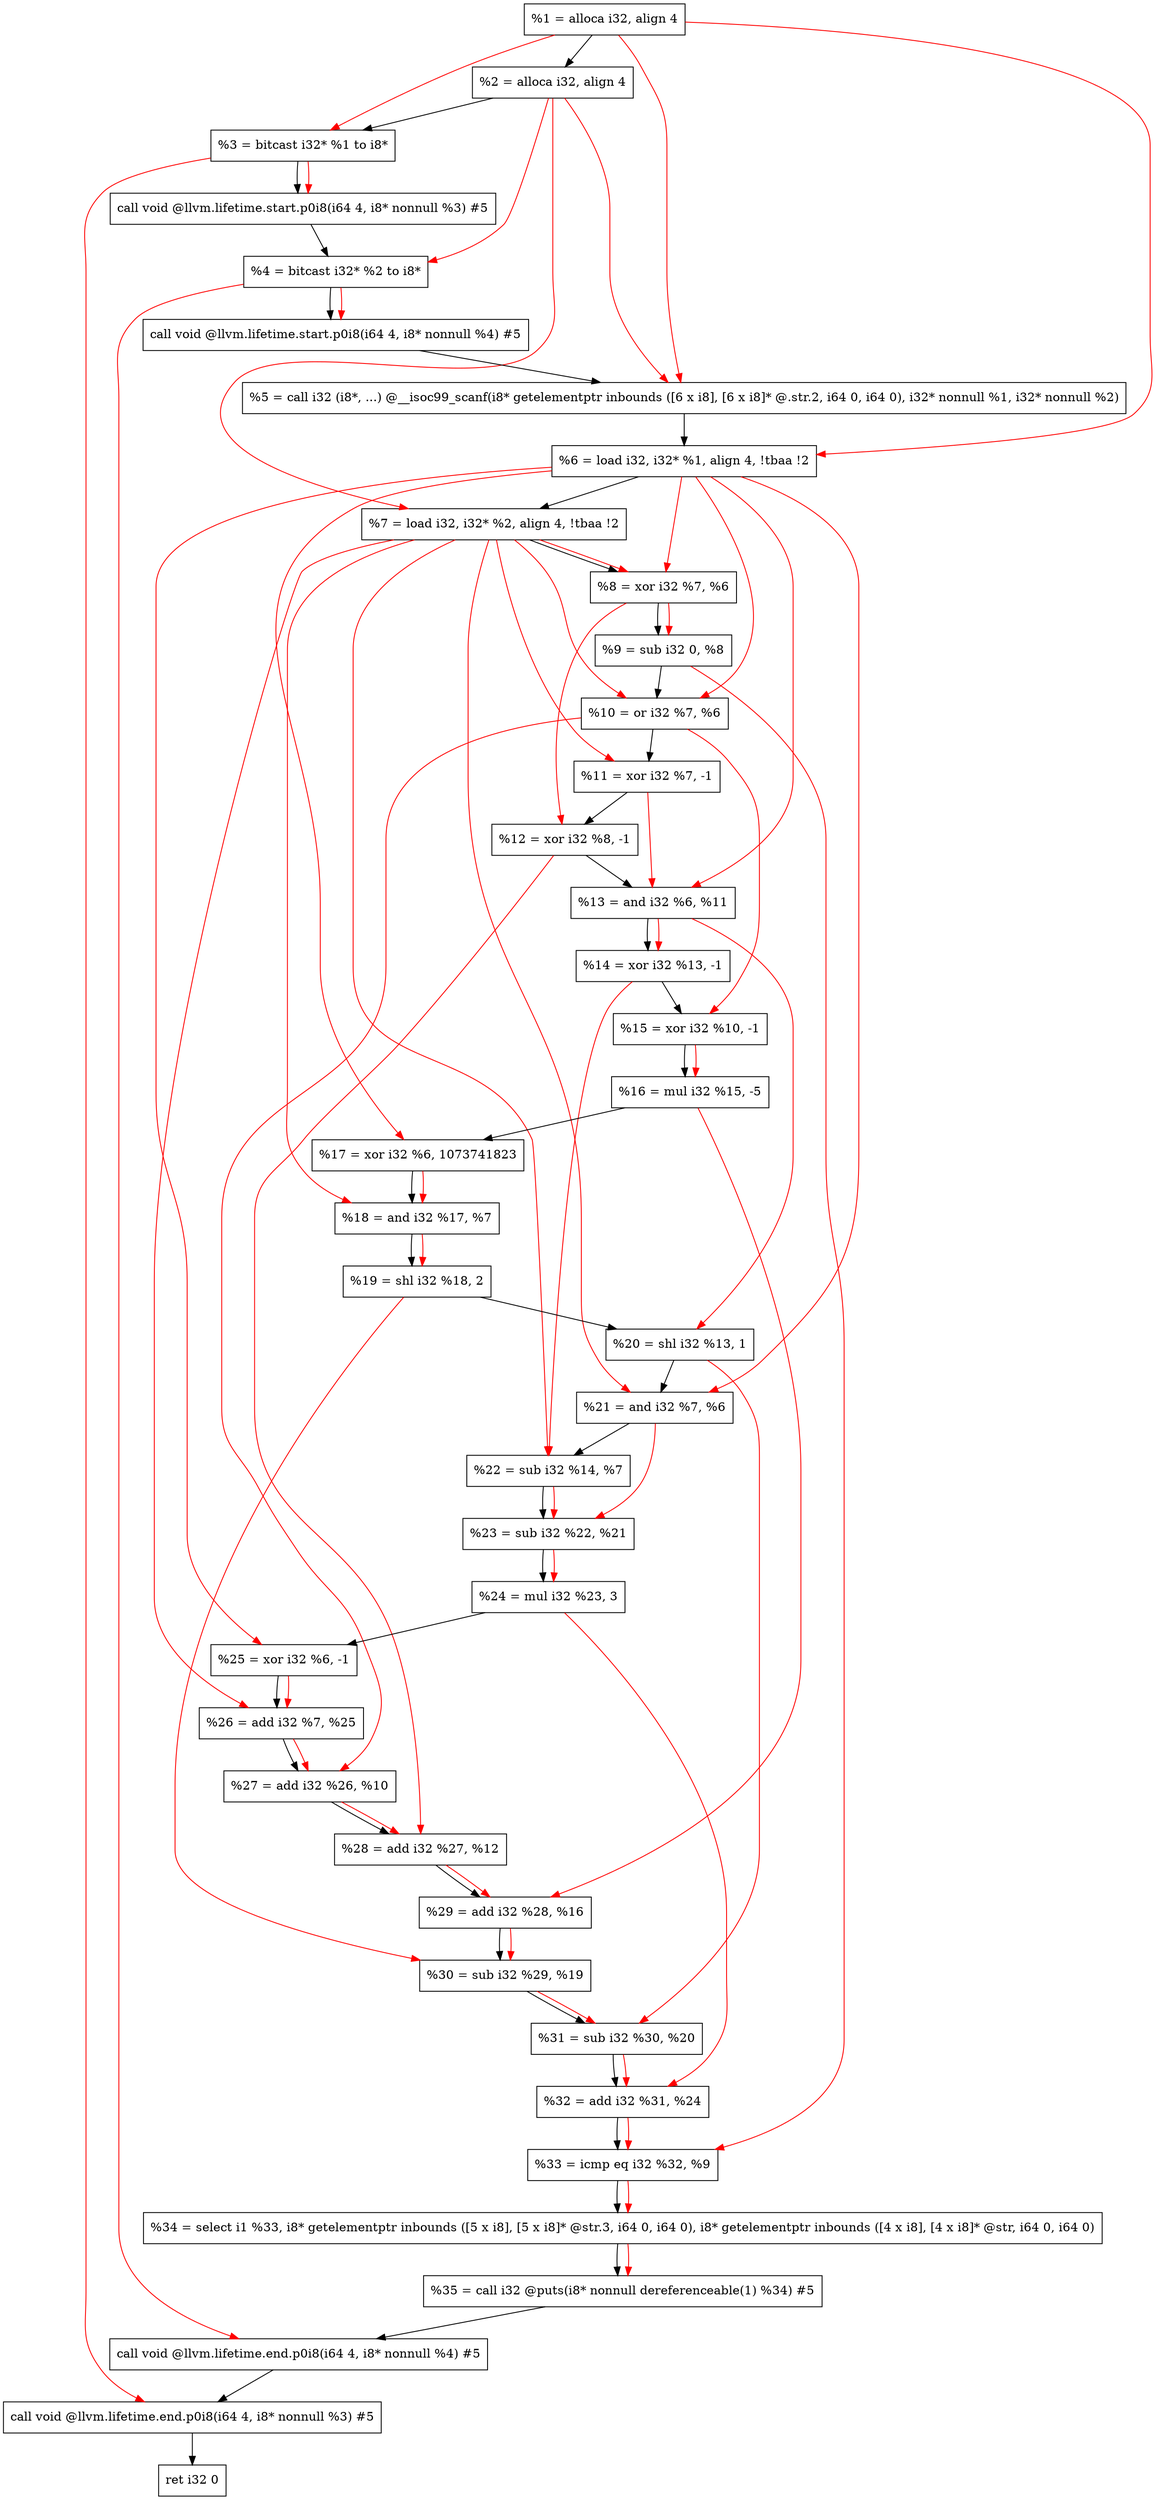digraph "DFG for'main' function" {
	Node0xa41f88[shape=record, label="  %1 = alloca i32, align 4"];
	Node0xa42008[shape=record, label="  %2 = alloca i32, align 4"];
	Node0xa42098[shape=record, label="  %3 = bitcast i32* %1 to i8*"];
	Node0xa424f8[shape=record, label="  call void @llvm.lifetime.start.p0i8(i64 4, i8* nonnull %3) #5"];
	Node0xa425d8[shape=record, label="  %4 = bitcast i32* %2 to i8*"];
	Node0xa426f8[shape=record, label="  call void @llvm.lifetime.start.p0i8(i64 4, i8* nonnull %4) #5"];
	Node0xa42930[shape=record, label="  %5 = call i32 (i8*, ...) @__isoc99_scanf(i8* getelementptr inbounds ([6 x i8], [6 x i8]* @.str.2, i64 0, i64 0), i32* nonnull %1, i32* nonnull %2)"];
	Node0xa429e8[shape=record, label="  %6 = load i32, i32* %1, align 4, !tbaa !2"];
	Node0xa43958[shape=record, label="  %7 = load i32, i32* %2, align 4, !tbaa !2"];
	Node0xa43fe0[shape=record, label="  %8 = xor i32 %7, %6"];
	Node0xa44050[shape=record, label="  %9 = sub i32 0, %8"];
	Node0xa440c0[shape=record, label="  %10 = or i32 %7, %6"];
	Node0xa44130[shape=record, label="  %11 = xor i32 %7, -1"];
	Node0xa441a0[shape=record, label="  %12 = xor i32 %8, -1"];
	Node0xa44210[shape=record, label="  %13 = and i32 %6, %11"];
	Node0xa44280[shape=record, label="  %14 = xor i32 %13, -1"];
	Node0xa442f0[shape=record, label="  %15 = xor i32 %10, -1"];
	Node0xa44360[shape=record, label="  %16 = mul i32 %15, -5"];
	Node0xa443d0[shape=record, label="  %17 = xor i32 %6, 1073741823"];
	Node0xa44440[shape=record, label="  %18 = and i32 %17, %7"];
	Node0xa444b0[shape=record, label="  %19 = shl i32 %18, 2"];
	Node0xa44520[shape=record, label="  %20 = shl i32 %13, 1"];
	Node0xa44590[shape=record, label="  %21 = and i32 %7, %6"];
	Node0xa44600[shape=record, label="  %22 = sub i32 %14, %7"];
	Node0xa44670[shape=record, label="  %23 = sub i32 %22, %21"];
	Node0xa446e0[shape=record, label="  %24 = mul i32 %23, 3"];
	Node0xa44750[shape=record, label="  %25 = xor i32 %6, -1"];
	Node0xa447c0[shape=record, label="  %26 = add i32 %7, %25"];
	Node0xa44830[shape=record, label="  %27 = add i32 %26, %10"];
	Node0xa448a0[shape=record, label="  %28 = add i32 %27, %12"];
	Node0xa44910[shape=record, label="  %29 = add i32 %28, %16"];
	Node0xa44980[shape=record, label="  %30 = sub i32 %29, %19"];
	Node0xa449f0[shape=record, label="  %31 = sub i32 %30, %20"];
	Node0xa44a60[shape=record, label="  %32 = add i32 %31, %24"];
	Node0xa44ce0[shape=record, label="  %33 = icmp eq i32 %32, %9"];
	Node0x9e29d8[shape=record, label="  %34 = select i1 %33, i8* getelementptr inbounds ([5 x i8], [5 x i8]* @str.3, i64 0, i64 0), i8* getelementptr inbounds ([4 x i8], [4 x i8]* @str, i64 0, i64 0)"];
	Node0xa44d70[shape=record, label="  %35 = call i32 @puts(i8* nonnull dereferenceable(1) %34) #5"];
	Node0xa44fc8[shape=record, label="  call void @llvm.lifetime.end.p0i8(i64 4, i8* nonnull %4) #5"];
	Node0xa45128[shape=record, label="  call void @llvm.lifetime.end.p0i8(i64 4, i8* nonnull %3) #5"];
	Node0xa451e8[shape=record, label="  ret i32 0"];
	Node0xa41f88 -> Node0xa42008;
	Node0xa42008 -> Node0xa42098;
	Node0xa42098 -> Node0xa424f8;
	Node0xa424f8 -> Node0xa425d8;
	Node0xa425d8 -> Node0xa426f8;
	Node0xa426f8 -> Node0xa42930;
	Node0xa42930 -> Node0xa429e8;
	Node0xa429e8 -> Node0xa43958;
	Node0xa43958 -> Node0xa43fe0;
	Node0xa43fe0 -> Node0xa44050;
	Node0xa44050 -> Node0xa440c0;
	Node0xa440c0 -> Node0xa44130;
	Node0xa44130 -> Node0xa441a0;
	Node0xa441a0 -> Node0xa44210;
	Node0xa44210 -> Node0xa44280;
	Node0xa44280 -> Node0xa442f0;
	Node0xa442f0 -> Node0xa44360;
	Node0xa44360 -> Node0xa443d0;
	Node0xa443d0 -> Node0xa44440;
	Node0xa44440 -> Node0xa444b0;
	Node0xa444b0 -> Node0xa44520;
	Node0xa44520 -> Node0xa44590;
	Node0xa44590 -> Node0xa44600;
	Node0xa44600 -> Node0xa44670;
	Node0xa44670 -> Node0xa446e0;
	Node0xa446e0 -> Node0xa44750;
	Node0xa44750 -> Node0xa447c0;
	Node0xa447c0 -> Node0xa44830;
	Node0xa44830 -> Node0xa448a0;
	Node0xa448a0 -> Node0xa44910;
	Node0xa44910 -> Node0xa44980;
	Node0xa44980 -> Node0xa449f0;
	Node0xa449f0 -> Node0xa44a60;
	Node0xa44a60 -> Node0xa44ce0;
	Node0xa44ce0 -> Node0x9e29d8;
	Node0x9e29d8 -> Node0xa44d70;
	Node0xa44d70 -> Node0xa44fc8;
	Node0xa44fc8 -> Node0xa45128;
	Node0xa45128 -> Node0xa451e8;
edge [color=red]
	Node0xa41f88 -> Node0xa42098;
	Node0xa42098 -> Node0xa424f8;
	Node0xa42008 -> Node0xa425d8;
	Node0xa425d8 -> Node0xa426f8;
	Node0xa41f88 -> Node0xa42930;
	Node0xa42008 -> Node0xa42930;
	Node0xa41f88 -> Node0xa429e8;
	Node0xa42008 -> Node0xa43958;
	Node0xa43958 -> Node0xa43fe0;
	Node0xa429e8 -> Node0xa43fe0;
	Node0xa43fe0 -> Node0xa44050;
	Node0xa43958 -> Node0xa440c0;
	Node0xa429e8 -> Node0xa440c0;
	Node0xa43958 -> Node0xa44130;
	Node0xa43fe0 -> Node0xa441a0;
	Node0xa429e8 -> Node0xa44210;
	Node0xa44130 -> Node0xa44210;
	Node0xa44210 -> Node0xa44280;
	Node0xa440c0 -> Node0xa442f0;
	Node0xa442f0 -> Node0xa44360;
	Node0xa429e8 -> Node0xa443d0;
	Node0xa443d0 -> Node0xa44440;
	Node0xa43958 -> Node0xa44440;
	Node0xa44440 -> Node0xa444b0;
	Node0xa44210 -> Node0xa44520;
	Node0xa43958 -> Node0xa44590;
	Node0xa429e8 -> Node0xa44590;
	Node0xa44280 -> Node0xa44600;
	Node0xa43958 -> Node0xa44600;
	Node0xa44600 -> Node0xa44670;
	Node0xa44590 -> Node0xa44670;
	Node0xa44670 -> Node0xa446e0;
	Node0xa429e8 -> Node0xa44750;
	Node0xa43958 -> Node0xa447c0;
	Node0xa44750 -> Node0xa447c0;
	Node0xa447c0 -> Node0xa44830;
	Node0xa440c0 -> Node0xa44830;
	Node0xa44830 -> Node0xa448a0;
	Node0xa441a0 -> Node0xa448a0;
	Node0xa448a0 -> Node0xa44910;
	Node0xa44360 -> Node0xa44910;
	Node0xa44910 -> Node0xa44980;
	Node0xa444b0 -> Node0xa44980;
	Node0xa44980 -> Node0xa449f0;
	Node0xa44520 -> Node0xa449f0;
	Node0xa449f0 -> Node0xa44a60;
	Node0xa446e0 -> Node0xa44a60;
	Node0xa44a60 -> Node0xa44ce0;
	Node0xa44050 -> Node0xa44ce0;
	Node0xa44ce0 -> Node0x9e29d8;
	Node0x9e29d8 -> Node0xa44d70;
	Node0xa425d8 -> Node0xa44fc8;
	Node0xa42098 -> Node0xa45128;
}

